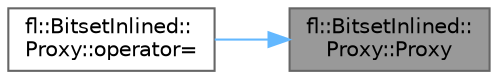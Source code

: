 digraph "fl::BitsetInlined::Proxy::Proxy"
{
 // INTERACTIVE_SVG=YES
 // LATEX_PDF_SIZE
  bgcolor="transparent";
  edge [fontname=Helvetica,fontsize=10,labelfontname=Helvetica,labelfontsize=10];
  node [fontname=Helvetica,fontsize=10,shape=box,height=0.2,width=0.4];
  rankdir="RL";
  Node1 [id="Node000001",label="fl::BitsetInlined::\lProxy::Proxy",height=0.2,width=0.4,color="gray40", fillcolor="grey60", style="filled", fontcolor="black",tooltip=" "];
  Node1 -> Node2 [id="edge1_Node000001_Node000002",dir="back",color="steelblue1",style="solid",tooltip=" "];
  Node2 [id="Node000002",label="fl::BitsetInlined::\lProxy::operator=",height=0.2,width=0.4,color="grey40", fillcolor="white", style="filled",URL="$d3/d83/structfl_1_1_bitset_inlined_1_1_proxy_a6065402e8663ad38df46bd20dfc8ddd9.html#a6065402e8663ad38df46bd20dfc8ddd9",tooltip=" "];
}
